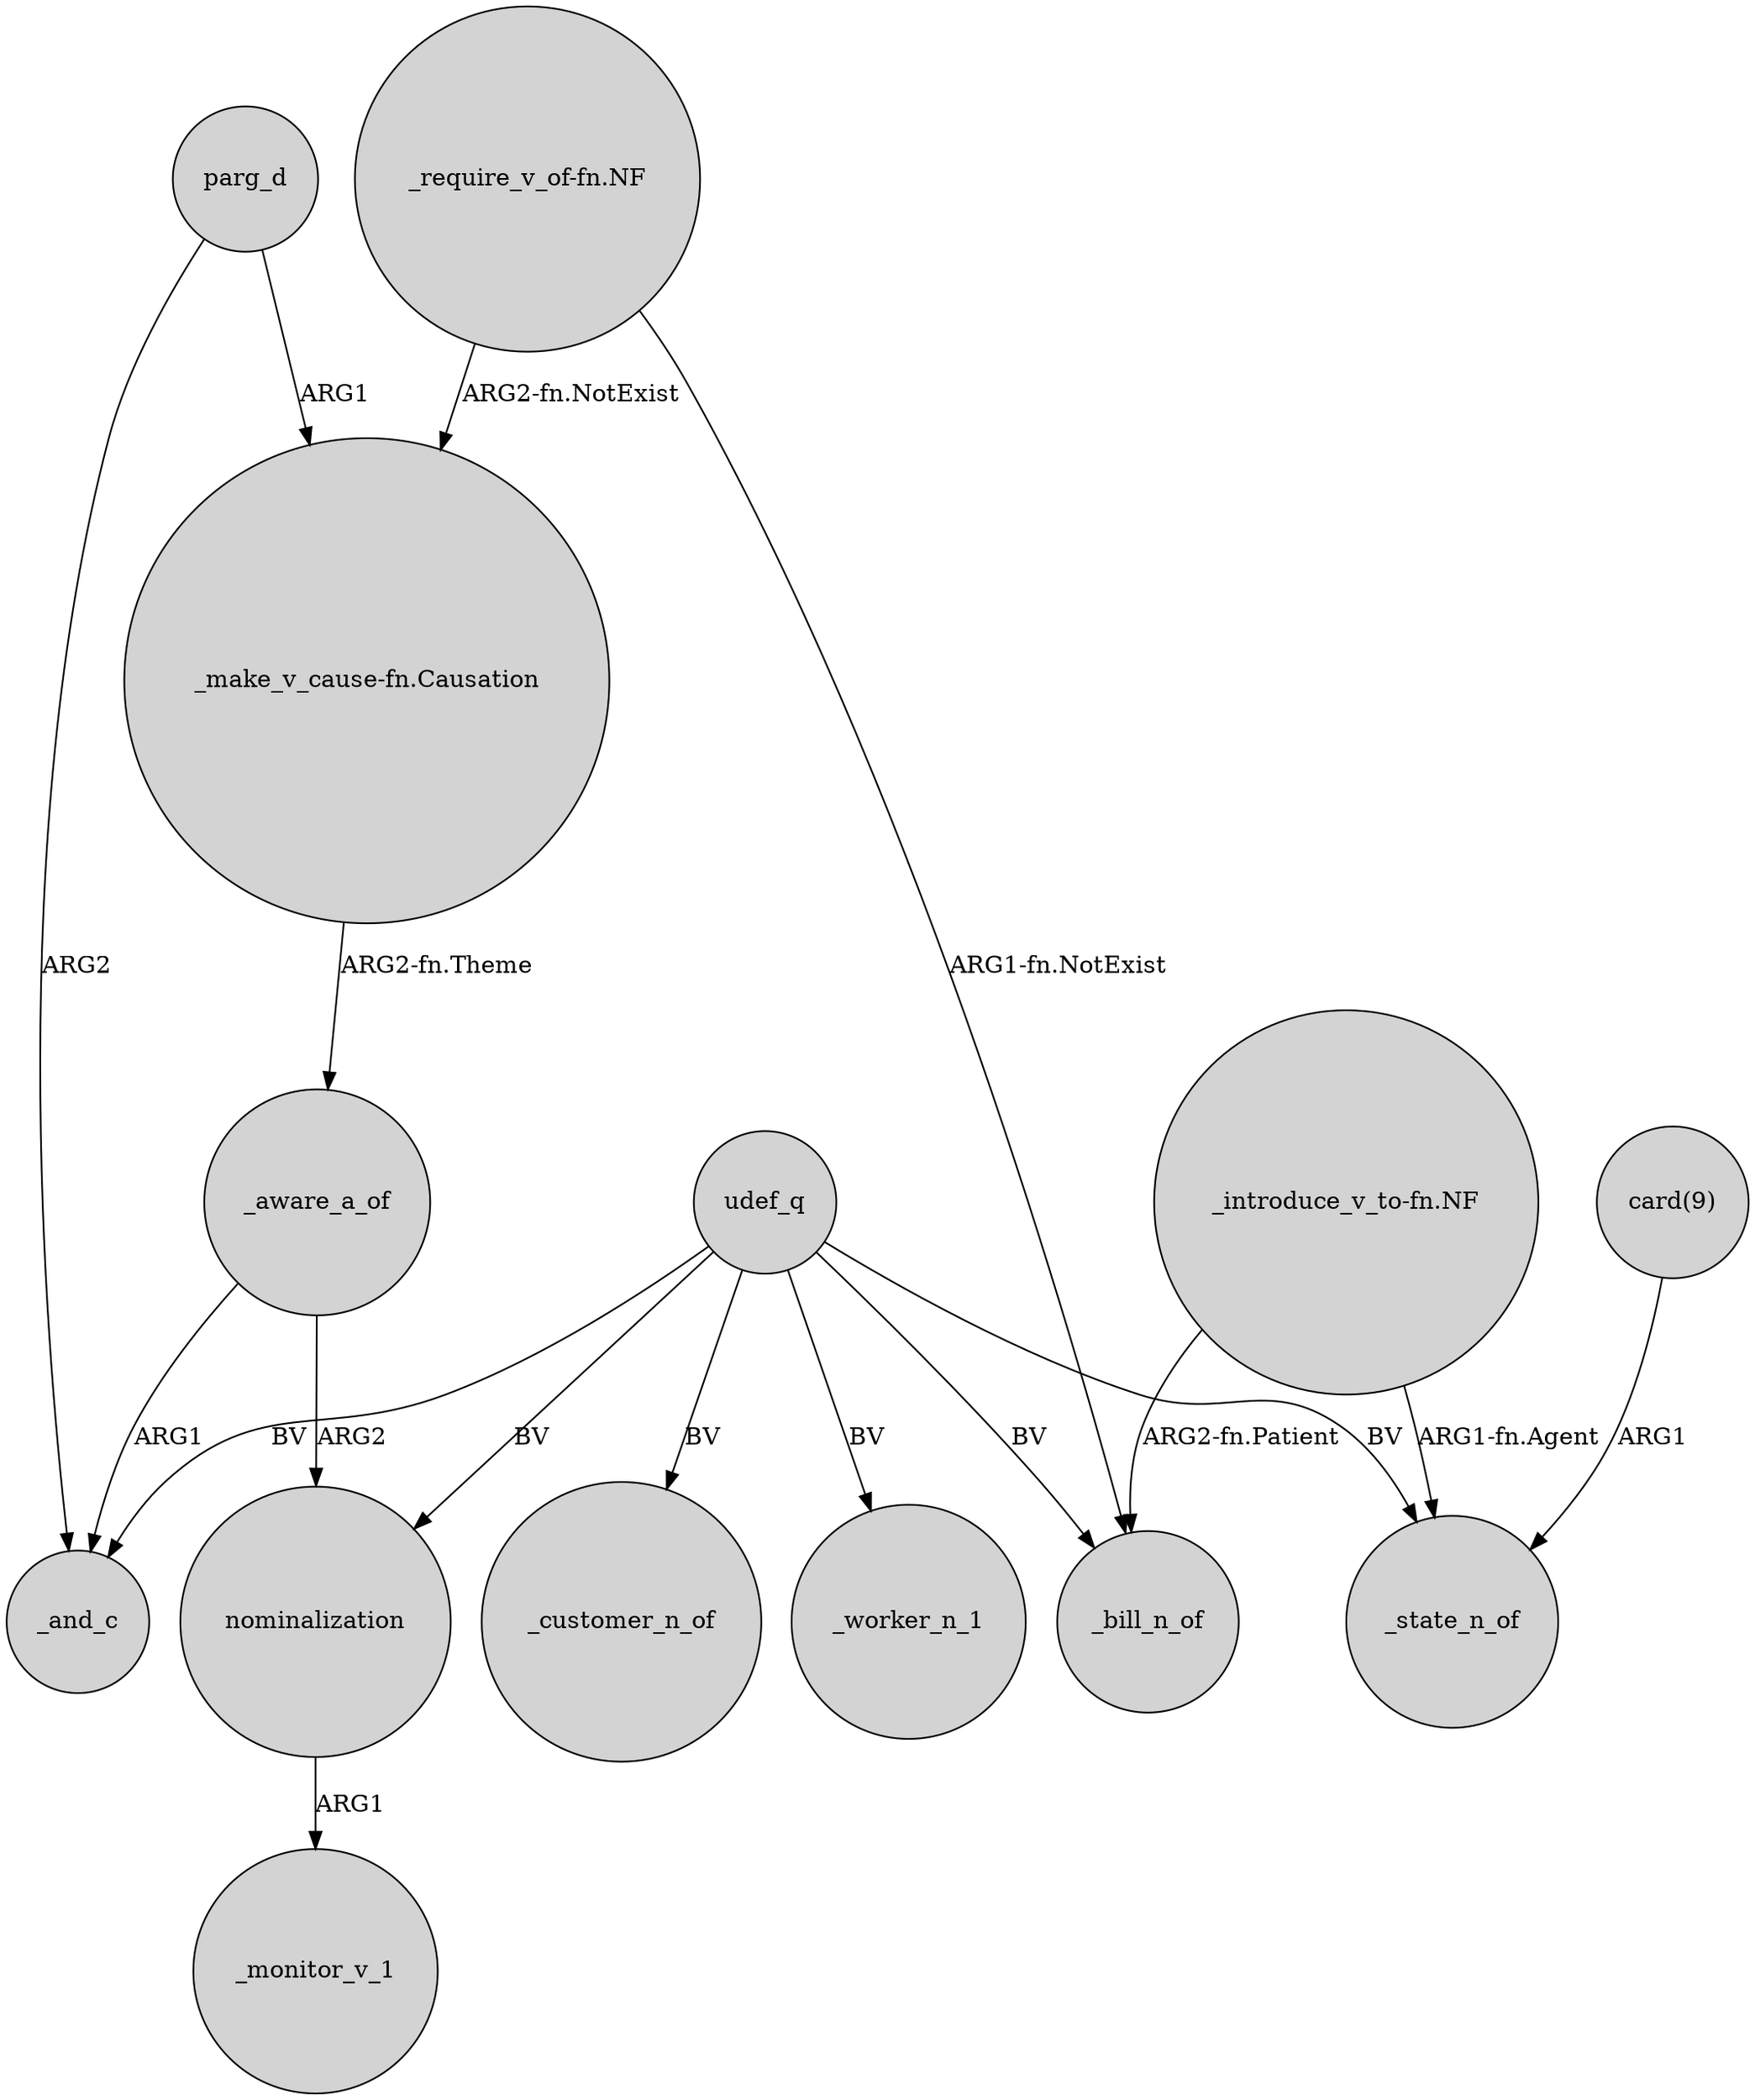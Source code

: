 digraph {
	node [shape=circle style=filled]
	udef_q -> _bill_n_of [label=BV]
	"_require_v_of-fn.NF" -> "_make_v_cause-fn.Causation" [label="ARG2-fn.NotExist"]
	"_introduce_v_to-fn.NF" -> _state_n_of [label="ARG1-fn.Agent"]
	"card(9)" -> _state_n_of [label=ARG1]
	_aware_a_of -> nominalization [label=ARG2]
	udef_q -> nominalization [label=BV]
	udef_q -> _and_c [label=BV]
	udef_q -> _customer_n_of [label=BV]
	"_require_v_of-fn.NF" -> _bill_n_of [label="ARG1-fn.NotExist"]
	"_make_v_cause-fn.Causation" -> _aware_a_of [label="ARG2-fn.Theme"]
	parg_d -> _and_c [label=ARG2]
	"_introduce_v_to-fn.NF" -> _bill_n_of [label="ARG2-fn.Patient"]
	parg_d -> "_make_v_cause-fn.Causation" [label=ARG1]
	udef_q -> _state_n_of [label=BV]
	_aware_a_of -> _and_c [label=ARG1]
	nominalization -> _monitor_v_1 [label=ARG1]
	udef_q -> _worker_n_1 [label=BV]
}
